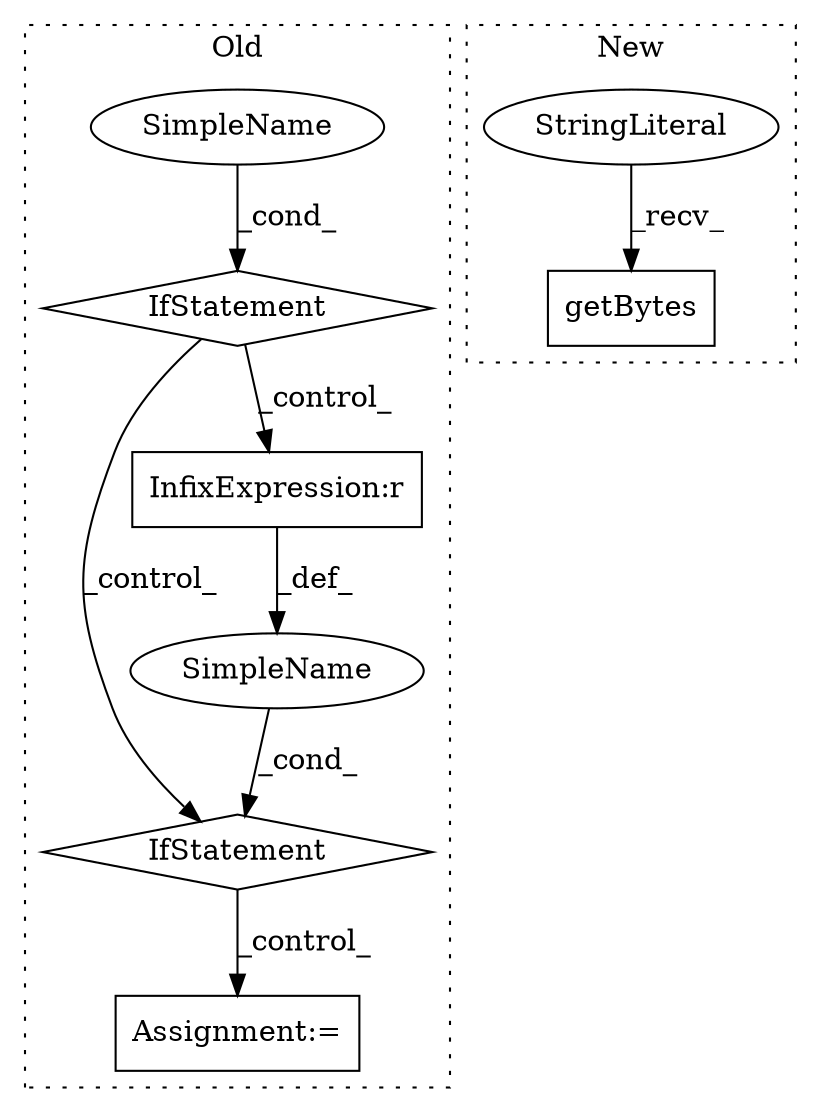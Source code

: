 digraph G {
subgraph cluster0 {
1 [label="IfStatement" a="25" s="7990,8014" l="4,2" shape="diamond"];
4 [label="Assignment:=" a="7" s="8252" l="1" shape="box"];
5 [label="SimpleName" a="42" s="" l="" shape="ellipse"];
6 [label="InfixExpression:r" a="27" s="8002" l="4" shape="box"];
7 [label="IfStatement" a="25" s="7964,7976" l="4,2" shape="diamond"];
8 [label="SimpleName" a="42" s="7968" l="8" shape="ellipse"];
label = "Old";
style="dotted";
}
subgraph cluster1 {
2 [label="getBytes" a="32" s="9015" l="10" shape="box"];
3 [label="StringLiteral" a="45" s="9011" l="3" shape="ellipse"];
label = "New";
style="dotted";
}
1 -> 4 [label="_control_"];
3 -> 2 [label="_recv_"];
5 -> 1 [label="_cond_"];
6 -> 5 [label="_def_"];
7 -> 6 [label="_control_"];
7 -> 1 [label="_control_"];
8 -> 7 [label="_cond_"];
}
